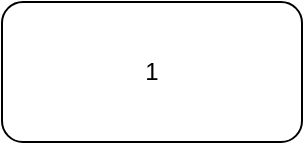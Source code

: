 <mxfile>
    <diagram id="svz3XS5PaTvz97t_rZlJ" name="第 1 页">
        <mxGraphModel dx="1118" dy="790" grid="1" gridSize="10" guides="1" tooltips="1" connect="1" arrows="1" fold="1" page="1" pageScale="1" pageWidth="827" pageHeight="1169" math="0" shadow="0">
            <root>
                <mxCell id="0"/>
                <mxCell id="1" parent="0"/>
                <mxCell id="2" value="1" style="rounded=1;whiteSpace=wrap;html=1;" vertex="1" parent="1">
                    <mxGeometry x="40" y="40" width="150" height="70" as="geometry"/>
                </mxCell>
            </root>
        </mxGraphModel>
    </diagram>
</mxfile>